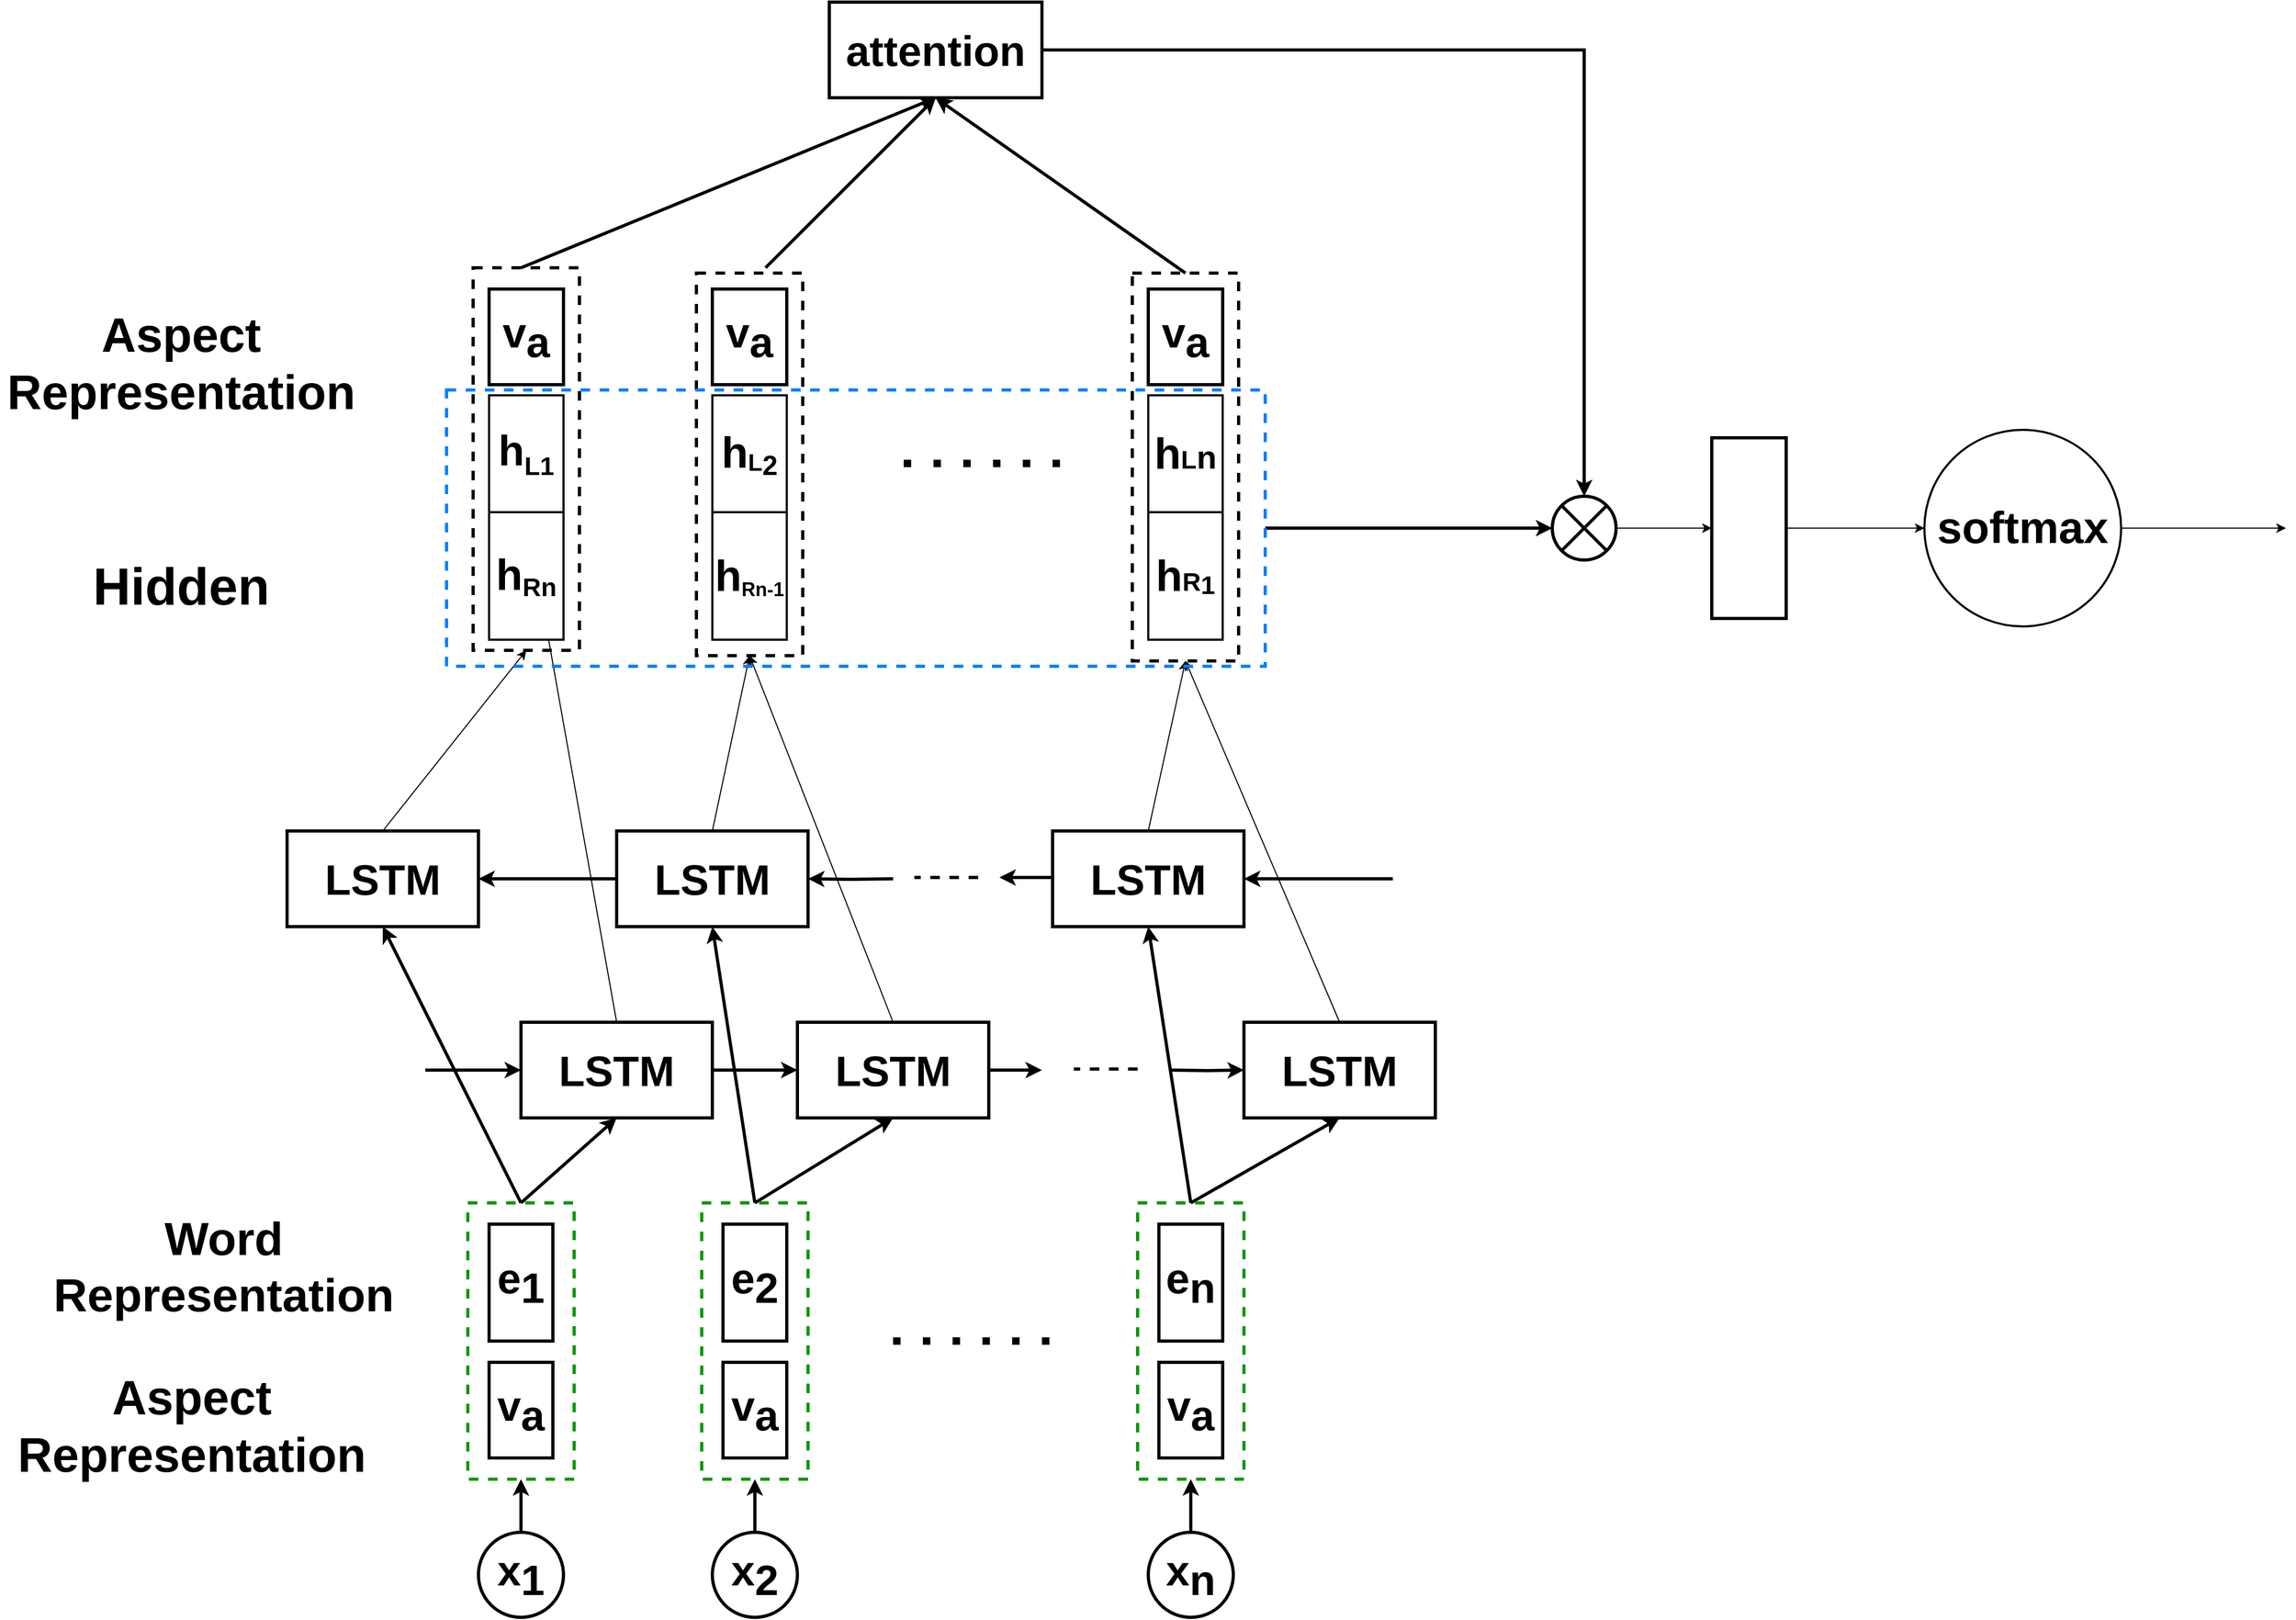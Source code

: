 <mxfile version="14.6.6" type="github">
  <diagram name="Page-1" id="12e1b939-464a-85fe-373e-61e167be1490">
    <mxGraphModel dx="2630" dy="1385" grid="1" gridSize="10" guides="1" tooltips="1" connect="1" arrows="1" fold="1" page="1" pageScale="1.5" pageWidth="2000" pageHeight="2000" background="#ffffff" math="0" shadow="0">
      <root>
        <mxCell id="0" />
        <mxCell id="1" parent="0" />
        <mxCell id="Ep_Ha3QmBGwPROYHMwhs-52" style="edgeStyle=none;rounded=0;orthogonalLoop=1;jettySize=auto;html=1;exitX=0.5;exitY=0;exitDx=0;exitDy=0;entryX=0.5;entryY=1;entryDx=0;entryDy=0;fontSize=40;strokeWidth=3;" parent="1" source="Ep_Ha3QmBGwPROYHMwhs-2" target="Ep_Ha3QmBGwPROYHMwhs-29" edge="1">
          <mxGeometry relative="1" as="geometry" />
        </mxCell>
        <mxCell id="Ep_Ha3QmBGwPROYHMwhs-2" value="x&lt;sub style=&quot;font-size: 40px;&quot;&gt;1&lt;/sub&gt;" style="ellipse;whiteSpace=wrap;html=1;aspect=fixed;fontSize=40;fontStyle=1;strokeWidth=3;" parent="1" vertex="1">
          <mxGeometry x="1180" y="2410" width="80" height="80" as="geometry" />
        </mxCell>
        <mxCell id="Ep_Ha3QmBGwPROYHMwhs-53" style="edgeStyle=none;rounded=0;orthogonalLoop=1;jettySize=auto;html=1;exitX=0.5;exitY=0;exitDx=0;exitDy=0;entryX=0.5;entryY=1;entryDx=0;entryDy=0;fontSize=40;strokeWidth=3;" parent="1" source="Ep_Ha3QmBGwPROYHMwhs-4" target="Ep_Ha3QmBGwPROYHMwhs-30" edge="1">
          <mxGeometry relative="1" as="geometry" />
        </mxCell>
        <mxCell id="Ep_Ha3QmBGwPROYHMwhs-4" value="x&lt;span style=&quot;font-size: 40px;&quot;&gt;&lt;sub style=&quot;font-size: 40px;&quot;&gt;2&lt;/sub&gt;&lt;/span&gt;" style="ellipse;whiteSpace=wrap;html=1;aspect=fixed;fontSize=40;fontStyle=1;strokeWidth=3;" parent="1" vertex="1">
          <mxGeometry x="1400" y="2410" width="80" height="80" as="geometry" />
        </mxCell>
        <mxCell id="Ep_Ha3QmBGwPROYHMwhs-54" style="edgeStyle=none;rounded=0;orthogonalLoop=1;jettySize=auto;html=1;exitX=0.5;exitY=0;exitDx=0;exitDy=0;entryX=0.5;entryY=1;entryDx=0;entryDy=0;fontSize=40;strokeWidth=3;" parent="1" source="Ep_Ha3QmBGwPROYHMwhs-5" target="Ep_Ha3QmBGwPROYHMwhs-31" edge="1">
          <mxGeometry relative="1" as="geometry" />
        </mxCell>
        <mxCell id="Ep_Ha3QmBGwPROYHMwhs-5" value="x&lt;span style=&quot;font-size: 40px;&quot;&gt;&lt;sub style=&quot;font-size: 40px;&quot;&gt;n&lt;/sub&gt;&lt;/span&gt;" style="ellipse;whiteSpace=wrap;html=1;aspect=fixed;fontSize=40;fontStyle=1;strokeWidth=3;" parent="1" vertex="1">
          <mxGeometry x="1810" y="2410" width="80" height="80" as="geometry" />
        </mxCell>
        <mxCell id="Ep_Ha3QmBGwPROYHMwhs-7" value="v&lt;sub style=&quot;font-size: 40px;&quot;&gt;a&lt;/sub&gt;" style="rounded=0;whiteSpace=wrap;html=1;fontSize=40;rotation=0;fontStyle=1;strokeWidth=3;" parent="1" vertex="1">
          <mxGeometry x="1190" y="2250" width="60" height="90" as="geometry" />
        </mxCell>
        <mxCell id="Ep_Ha3QmBGwPROYHMwhs-9" value="v&lt;sub style=&quot;font-size: 40px;&quot;&gt;a&lt;/sub&gt;" style="rounded=0;whiteSpace=wrap;html=1;fontSize=40;rotation=0;fontStyle=1;strokeWidth=3;" parent="1" vertex="1">
          <mxGeometry x="1820" y="2250" width="60" height="90" as="geometry" />
        </mxCell>
        <mxCell id="Ep_Ha3QmBGwPROYHMwhs-10" value="v&lt;sub style=&quot;font-size: 40px;&quot;&gt;a&lt;/sub&gt;" style="rounded=0;whiteSpace=wrap;html=1;fontSize=40;rotation=0;fontStyle=1;strokeWidth=3;" parent="1" vertex="1">
          <mxGeometry x="1410" y="2250" width="60" height="90" as="geometry" />
        </mxCell>
        <mxCell id="Ep_Ha3QmBGwPROYHMwhs-11" value="e&lt;sub style=&quot;font-size: 40px;&quot;&gt;2&lt;/sub&gt;" style="rounded=0;whiteSpace=wrap;html=1;fontSize=40;fontStyle=1;strokeWidth=3;" parent="1" vertex="1">
          <mxGeometry x="1410" y="2120" width="60" height="110" as="geometry" />
        </mxCell>
        <mxCell id="Ep_Ha3QmBGwPROYHMwhs-12" value="e&lt;sub style=&quot;font-size: 40px;&quot;&gt;1&lt;/sub&gt;" style="rounded=0;whiteSpace=wrap;html=1;fontSize=40;fontStyle=1;strokeWidth=3;" parent="1" vertex="1">
          <mxGeometry x="1190" y="2120" width="60" height="110" as="geometry" />
        </mxCell>
        <mxCell id="Ep_Ha3QmBGwPROYHMwhs-13" value="e&lt;sub style=&quot;font-size: 40px;&quot;&gt;n&lt;/sub&gt;" style="rounded=0;whiteSpace=wrap;html=1;fontSize=40;fontStyle=1;strokeWidth=3;" parent="1" vertex="1">
          <mxGeometry x="1820" y="2120" width="60" height="110" as="geometry" />
        </mxCell>
        <mxCell id="Ep_Ha3QmBGwPROYHMwhs-36" style="edgeStyle=orthogonalEdgeStyle;rounded=0;orthogonalLoop=1;jettySize=auto;html=1;exitX=1;exitY=0.5;exitDx=0;exitDy=0;entryX=0;entryY=0.5;entryDx=0;entryDy=0;fontSize=40;strokeWidth=3;" parent="1" source="Ep_Ha3QmBGwPROYHMwhs-14" target="Ep_Ha3QmBGwPROYHMwhs-15" edge="1">
          <mxGeometry relative="1" as="geometry" />
        </mxCell>
        <mxCell id="UC98J-h62rIzRezL53Y3-16" style="edgeStyle=none;rounded=0;orthogonalLoop=1;jettySize=auto;html=1;exitX=0.5;exitY=0;exitDx=0;exitDy=0;" edge="1" parent="1" source="Ep_Ha3QmBGwPROYHMwhs-14">
          <mxGeometry relative="1" as="geometry">
            <mxPoint x="1230" y="1480" as="targetPoint" />
          </mxGeometry>
        </mxCell>
        <mxCell id="Ep_Ha3QmBGwPROYHMwhs-14" value="LSTM" style="rounded=0;whiteSpace=wrap;html=1;fontSize=40;fontStyle=1;strokeWidth=3;" parent="1" vertex="1">
          <mxGeometry x="1220" y="1930" width="180" height="90" as="geometry" />
        </mxCell>
        <mxCell id="Ep_Ha3QmBGwPROYHMwhs-37" style="edgeStyle=orthogonalEdgeStyle;rounded=0;orthogonalLoop=1;jettySize=auto;html=1;entryX=0;entryY=0.5;entryDx=0;entryDy=0;fontSize=40;strokeWidth=3;" parent="1" target="Ep_Ha3QmBGwPROYHMwhs-16" edge="1">
          <mxGeometry relative="1" as="geometry">
            <mxPoint x="1830" y="1975" as="sourcePoint" />
          </mxGeometry>
        </mxCell>
        <mxCell id="UC98J-h62rIzRezL53Y3-18" style="edgeStyle=none;rounded=0;orthogonalLoop=1;jettySize=auto;html=1;exitX=0.5;exitY=0;exitDx=0;exitDy=0;entryX=0.5;entryY=1;entryDx=0;entryDy=0;" edge="1" parent="1" source="Ep_Ha3QmBGwPROYHMwhs-15" target="UC98J-h62rIzRezL53Y3-13">
          <mxGeometry relative="1" as="geometry" />
        </mxCell>
        <mxCell id="Ep_Ha3QmBGwPROYHMwhs-15" value="LSTM" style="rounded=0;whiteSpace=wrap;html=1;fontSize=40;fontStyle=1;strokeWidth=3;" parent="1" vertex="1">
          <mxGeometry x="1480" y="1930" width="180" height="90" as="geometry" />
        </mxCell>
        <mxCell id="UC98J-h62rIzRezL53Y3-20" style="edgeStyle=none;rounded=0;orthogonalLoop=1;jettySize=auto;html=1;exitX=0.5;exitY=0;exitDx=0;exitDy=0;entryX=0.5;entryY=1;entryDx=0;entryDy=0;" edge="1" parent="1" source="Ep_Ha3QmBGwPROYHMwhs-16" target="Ep_Ha3QmBGwPROYHMwhs-57">
          <mxGeometry relative="1" as="geometry">
            <mxPoint x="1850" y="1480" as="targetPoint" />
          </mxGeometry>
        </mxCell>
        <mxCell id="Ep_Ha3QmBGwPROYHMwhs-16" value="LSTM" style="rounded=0;whiteSpace=wrap;html=1;fontSize=40;fontStyle=1;strokeWidth=3;" parent="1" vertex="1">
          <mxGeometry x="1900" y="1930" width="180" height="90" as="geometry" />
        </mxCell>
        <mxCell id="UC98J-h62rIzRezL53Y3-15" style="edgeStyle=none;rounded=0;orthogonalLoop=1;jettySize=auto;html=1;exitX=0.5;exitY=0;exitDx=0;exitDy=0;entryX=0.5;entryY=1;entryDx=0;entryDy=0;" edge="1" parent="1" source="Ep_Ha3QmBGwPROYHMwhs-17" target="Ep_Ha3QmBGwPROYHMwhs-55">
          <mxGeometry relative="1" as="geometry" />
        </mxCell>
        <mxCell id="Ep_Ha3QmBGwPROYHMwhs-17" value="LSTM" style="rounded=0;whiteSpace=wrap;html=1;fontSize=40;fontStyle=1;strokeWidth=3;" parent="1" vertex="1">
          <mxGeometry x="1000" y="1750" width="180" height="90" as="geometry" />
        </mxCell>
        <mxCell id="Ep_Ha3QmBGwPROYHMwhs-42" style="edgeStyle=orthogonalEdgeStyle;rounded=0;orthogonalLoop=1;jettySize=auto;html=1;entryX=1;entryY=0.5;entryDx=0;entryDy=0;fontSize=40;exitX=0;exitY=0.5;exitDx=0;exitDy=0;strokeWidth=3;" parent="1" source="Ep_Ha3QmBGwPROYHMwhs-18" target="Ep_Ha3QmBGwPROYHMwhs-17" edge="1">
          <mxGeometry relative="1" as="geometry">
            <mxPoint x="1300" y="1795" as="sourcePoint" />
          </mxGeometry>
        </mxCell>
        <mxCell id="UC98J-h62rIzRezL53Y3-17" style="edgeStyle=none;rounded=0;orthogonalLoop=1;jettySize=auto;html=1;exitX=0.5;exitY=0;exitDx=0;exitDy=0;entryX=0.5;entryY=1;entryDx=0;entryDy=0;" edge="1" parent="1" source="Ep_Ha3QmBGwPROYHMwhs-18" target="UC98J-h62rIzRezL53Y3-13">
          <mxGeometry relative="1" as="geometry" />
        </mxCell>
        <mxCell id="Ep_Ha3QmBGwPROYHMwhs-18" value="LSTM" style="rounded=0;whiteSpace=wrap;html=1;fontSize=40;fontStyle=1;strokeWidth=3;" parent="1" vertex="1">
          <mxGeometry x="1310" y="1750" width="180" height="90" as="geometry" />
        </mxCell>
        <mxCell id="Ep_Ha3QmBGwPROYHMwhs-41" style="edgeStyle=orthogonalEdgeStyle;rounded=0;orthogonalLoop=1;jettySize=auto;html=1;entryX=1;entryY=0.5;entryDx=0;entryDy=0;fontSize=40;strokeWidth=3;" parent="1" target="Ep_Ha3QmBGwPROYHMwhs-18" edge="1">
          <mxGeometry relative="1" as="geometry">
            <mxPoint x="1570" y="1795" as="sourcePoint" />
          </mxGeometry>
        </mxCell>
        <mxCell id="UC98J-h62rIzRezL53Y3-19" style="edgeStyle=none;rounded=0;orthogonalLoop=1;jettySize=auto;html=1;exitX=0.5;exitY=0;exitDx=0;exitDy=0;entryX=0.5;entryY=1;entryDx=0;entryDy=0;" edge="1" parent="1" source="Ep_Ha3QmBGwPROYHMwhs-19" target="Ep_Ha3QmBGwPROYHMwhs-57">
          <mxGeometry relative="1" as="geometry" />
        </mxCell>
        <mxCell id="Ep_Ha3QmBGwPROYHMwhs-19" value="LSTM" style="rounded=0;whiteSpace=wrap;html=1;fontSize=40;fontStyle=1;strokeWidth=3;" parent="1" vertex="1">
          <mxGeometry x="1720" y="1750" width="180" height="90" as="geometry" />
        </mxCell>
        <mxCell id="Ep_Ha3QmBGwPROYHMwhs-20" value="v&lt;sub style=&quot;font-size: 40px;&quot;&gt;a&lt;/sub&gt;" style="rounded=0;whiteSpace=wrap;html=1;fontSize=40;rotation=0;fontStyle=1;strokeWidth=3;" parent="1" vertex="1">
          <mxGeometry x="1190" y="1240" width="70" height="90" as="geometry" />
        </mxCell>
        <mxCell id="Ep_Ha3QmBGwPROYHMwhs-21" value="v&lt;sub style=&quot;font-size: 40px;&quot;&gt;a&lt;/sub&gt;" style="rounded=0;whiteSpace=wrap;html=1;fontSize=40;rotation=0;fontStyle=1;strokeWidth=3;" parent="1" vertex="1">
          <mxGeometry x="1810" y="1240" width="70" height="90" as="geometry" />
        </mxCell>
        <mxCell id="Ep_Ha3QmBGwPROYHMwhs-22" value="v&lt;sub style=&quot;font-size: 40px;&quot;&gt;a&lt;/sub&gt;" style="rounded=0;whiteSpace=wrap;html=1;fontSize=40;rotation=0;fontStyle=1;strokeWidth=3;" parent="1" vertex="1">
          <mxGeometry x="1400" y="1240" width="70" height="90" as="geometry" />
        </mxCell>
        <mxCell id="Ep_Ha3QmBGwPROYHMwhs-24" value="h&lt;sub&gt;&lt;font style=&quot;font-size: 24px&quot;&gt;L1&lt;/font&gt;&lt;/sub&gt;" style="rounded=0;whiteSpace=wrap;html=1;fontSize=40;fontStyle=1;strokeWidth=2;" parent="1" vertex="1">
          <mxGeometry x="1190" y="1340" width="70" height="110" as="geometry" />
        </mxCell>
        <mxCell id="Ep_Ha3QmBGwPROYHMwhs-64" style="edgeStyle=orthogonalEdgeStyle;rounded=0;orthogonalLoop=1;jettySize=auto;html=1;exitX=1;exitY=0.5;exitDx=0;exitDy=0;entryX=0.5;entryY=0;entryDx=0;entryDy=0;entryPerimeter=0;fontSize=40;strokeWidth=3;" parent="1" source="Ep_Ha3QmBGwPROYHMwhs-26" target="Ep_Ha3QmBGwPROYHMwhs-27" edge="1">
          <mxGeometry relative="1" as="geometry" />
        </mxCell>
        <mxCell id="Ep_Ha3QmBGwPROYHMwhs-26" value="&lt;font style=&quot;font-size: 40px;&quot;&gt;attention&lt;/font&gt;" style="rounded=0;whiteSpace=wrap;html=1;fontSize=40;fontStyle=1;strokeWidth=3;" parent="1" vertex="1">
          <mxGeometry x="1510" y="970" width="200" height="90" as="geometry" />
        </mxCell>
        <mxCell id="UC98J-h62rIzRezL53Y3-22" style="edgeStyle=none;rounded=0;orthogonalLoop=1;jettySize=auto;html=1;exitX=1;exitY=0.5;exitDx=0;exitDy=0;exitPerimeter=0;entryX=0;entryY=0.5;entryDx=0;entryDy=0;" edge="1" parent="1" source="Ep_Ha3QmBGwPROYHMwhs-27" target="Ep_Ha3QmBGwPROYHMwhs-28">
          <mxGeometry relative="1" as="geometry" />
        </mxCell>
        <mxCell id="Ep_Ha3QmBGwPROYHMwhs-27" value="" style="verticalLabelPosition=bottom;verticalAlign=top;html=1;shape=mxgraph.flowchart.or;fontSize=40;strokeWidth=3;" parent="1" vertex="1">
          <mxGeometry x="2190" y="1435" width="60" height="60" as="geometry" />
        </mxCell>
        <mxCell id="UC98J-h62rIzRezL53Y3-24" style="edgeStyle=none;rounded=0;orthogonalLoop=1;jettySize=auto;html=1;exitX=1;exitY=0.5;exitDx=0;exitDy=0;entryX=0;entryY=0.5;entryDx=0;entryDy=0;" edge="1" parent="1" source="Ep_Ha3QmBGwPROYHMwhs-28" target="UC98J-h62rIzRezL53Y3-23">
          <mxGeometry relative="1" as="geometry" />
        </mxCell>
        <mxCell id="Ep_Ha3QmBGwPROYHMwhs-28" value="" style="rounded=0;whiteSpace=wrap;html=1;fontSize=40;strokeWidth=3;" parent="1" vertex="1">
          <mxGeometry x="2340" y="1380" width="70" height="170" as="geometry" />
        </mxCell>
        <mxCell id="Ep_Ha3QmBGwPROYHMwhs-34" style="rounded=0;orthogonalLoop=1;jettySize=auto;html=1;exitX=0.5;exitY=0;exitDx=0;exitDy=0;entryX=0.5;entryY=1;entryDx=0;entryDy=0;fontSize=40;strokeWidth=3;" parent="1" source="Ep_Ha3QmBGwPROYHMwhs-29" target="Ep_Ha3QmBGwPROYHMwhs-14" edge="1">
          <mxGeometry relative="1" as="geometry" />
        </mxCell>
        <mxCell id="Ep_Ha3QmBGwPROYHMwhs-35" style="rounded=0;orthogonalLoop=1;jettySize=auto;html=1;exitX=0.5;exitY=0;exitDx=0;exitDy=0;entryX=0.5;entryY=1;entryDx=0;entryDy=0;fontSize=40;strokeWidth=3;" parent="1" source="Ep_Ha3QmBGwPROYHMwhs-29" target="Ep_Ha3QmBGwPROYHMwhs-17" edge="1">
          <mxGeometry relative="1" as="geometry" />
        </mxCell>
        <mxCell id="Ep_Ha3QmBGwPROYHMwhs-29" value="" style="rounded=0;whiteSpace=wrap;html=1;fontSize=40;textOpacity=0;fillColor=none;dashed=1;strokeWidth=3;strokeColor=#009900;" parent="1" vertex="1">
          <mxGeometry x="1170" y="2100" width="100" height="260" as="geometry" />
        </mxCell>
        <mxCell id="Ep_Ha3QmBGwPROYHMwhs-38" style="rounded=0;orthogonalLoop=1;jettySize=auto;html=1;exitX=0.5;exitY=0;exitDx=0;exitDy=0;entryX=0.5;entryY=1;entryDx=0;entryDy=0;fontSize=40;strokeWidth=3;" parent="1" source="Ep_Ha3QmBGwPROYHMwhs-30" target="Ep_Ha3QmBGwPROYHMwhs-15" edge="1">
          <mxGeometry relative="1" as="geometry" />
        </mxCell>
        <mxCell id="Ep_Ha3QmBGwPROYHMwhs-71" style="rounded=0;orthogonalLoop=1;jettySize=auto;html=1;exitX=0.5;exitY=0;exitDx=0;exitDy=0;entryX=0.5;entryY=1;entryDx=0;entryDy=0;fontSize=40;strokeWidth=3;" parent="1" source="Ep_Ha3QmBGwPROYHMwhs-30" target="Ep_Ha3QmBGwPROYHMwhs-18" edge="1">
          <mxGeometry relative="1" as="geometry" />
        </mxCell>
        <mxCell id="Ep_Ha3QmBGwPROYHMwhs-30" value="" style="rounded=0;whiteSpace=wrap;html=1;fontSize=40;textOpacity=0;fillColor=none;dashed=1;strokeWidth=3;strokeColor=#009900;" parent="1" vertex="1">
          <mxGeometry x="1390" y="2100" width="100" height="260" as="geometry" />
        </mxCell>
        <mxCell id="Ep_Ha3QmBGwPROYHMwhs-39" style="rounded=0;orthogonalLoop=1;jettySize=auto;html=1;exitX=0.5;exitY=0;exitDx=0;exitDy=0;entryX=0.5;entryY=1;entryDx=0;entryDy=0;fontSize=40;strokeWidth=3;" parent="1" source="Ep_Ha3QmBGwPROYHMwhs-31" target="Ep_Ha3QmBGwPROYHMwhs-16" edge="1">
          <mxGeometry relative="1" as="geometry" />
        </mxCell>
        <mxCell id="Ep_Ha3QmBGwPROYHMwhs-40" style="rounded=0;orthogonalLoop=1;jettySize=auto;html=1;exitX=0.5;exitY=0;exitDx=0;exitDy=0;entryX=0.5;entryY=1;entryDx=0;entryDy=0;fontSize=40;strokeWidth=3;" parent="1" source="Ep_Ha3QmBGwPROYHMwhs-31" target="Ep_Ha3QmBGwPROYHMwhs-19" edge="1">
          <mxGeometry relative="1" as="geometry" />
        </mxCell>
        <mxCell id="Ep_Ha3QmBGwPROYHMwhs-31" value="" style="rounded=0;whiteSpace=wrap;html=1;fontSize=40;textOpacity=0;fillColor=none;dashed=1;strokeWidth=3;strokeColor=#009900;" parent="1" vertex="1">
          <mxGeometry x="1800" y="2100" width="100" height="260" as="geometry" />
        </mxCell>
        <mxCell id="Ep_Ha3QmBGwPROYHMwhs-48" value="" style="endArrow=classic;html=1;fontSize=40;entryX=1;entryY=0.5;entryDx=0;entryDy=0;strokeWidth=3;" parent="1" target="Ep_Ha3QmBGwPROYHMwhs-19" edge="1">
          <mxGeometry width="50" height="50" relative="1" as="geometry">
            <mxPoint x="2040" y="1795" as="sourcePoint" />
            <mxPoint x="1750" y="2020" as="targetPoint" />
          </mxGeometry>
        </mxCell>
        <mxCell id="Ep_Ha3QmBGwPROYHMwhs-50" value="" style="endArrow=classic;html=1;fontSize=40;entryX=0;entryY=0.5;entryDx=0;entryDy=0;strokeWidth=3;" parent="1" target="Ep_Ha3QmBGwPROYHMwhs-14" edge="1">
          <mxGeometry width="50" height="50" relative="1" as="geometry">
            <mxPoint x="1130" y="1975" as="sourcePoint" />
            <mxPoint x="1020" y="1990" as="targetPoint" />
          </mxGeometry>
        </mxCell>
        <mxCell id="Ep_Ha3QmBGwPROYHMwhs-61" style="edgeStyle=none;rounded=0;orthogonalLoop=1;jettySize=auto;html=1;exitX=0.5;exitY=0;exitDx=0;exitDy=0;entryX=0.5;entryY=1;entryDx=0;entryDy=0;fontSize=40;strokeWidth=3;" parent="1" target="Ep_Ha3QmBGwPROYHMwhs-26" edge="1">
          <mxGeometry relative="1" as="geometry">
            <mxPoint x="1220" y="1220" as="sourcePoint" />
          </mxGeometry>
        </mxCell>
        <mxCell id="Ep_Ha3QmBGwPROYHMwhs-55" value="" style="rounded=0;whiteSpace=wrap;html=1;dashed=1;fontSize=40;strokeWidth=3;fillColor=none;" parent="1" vertex="1">
          <mxGeometry x="1175" y="1220" width="100" height="360" as="geometry" />
        </mxCell>
        <mxCell id="Ep_Ha3QmBGwPROYHMwhs-62" style="edgeStyle=none;rounded=0;orthogonalLoop=1;jettySize=auto;html=1;fontSize=40;strokeWidth=3;" parent="1" edge="1">
          <mxGeometry relative="1" as="geometry">
            <mxPoint x="1610" y="1060" as="targetPoint" />
            <mxPoint x="1450" y="1220" as="sourcePoint" />
          </mxGeometry>
        </mxCell>
        <mxCell id="Ep_Ha3QmBGwPROYHMwhs-63" style="edgeStyle=none;rounded=0;orthogonalLoop=1;jettySize=auto;html=1;fontSize=40;strokeWidth=3;exitX=0.5;exitY=0;exitDx=0;exitDy=0;" parent="1" source="Ep_Ha3QmBGwPROYHMwhs-57" edge="1">
          <mxGeometry relative="1" as="geometry">
            <mxPoint x="1610" y="1060" as="targetPoint" />
            <mxPoint x="1860" y="1220" as="sourcePoint" />
          </mxGeometry>
        </mxCell>
        <mxCell id="Ep_Ha3QmBGwPROYHMwhs-57" value="" style="rounded=0;whiteSpace=wrap;html=1;dashed=1;fontSize=40;strokeWidth=3;fillColor=none;" parent="1" vertex="1">
          <mxGeometry x="1795" y="1225" width="100" height="365" as="geometry" />
        </mxCell>
        <mxCell id="Ep_Ha3QmBGwPROYHMwhs-66" style="edgeStyle=orthogonalEdgeStyle;rounded=0;orthogonalLoop=1;jettySize=auto;html=1;exitX=1;exitY=0.5;exitDx=0;exitDy=0;entryX=0;entryY=0.5;entryDx=0;entryDy=0;entryPerimeter=0;fontSize=40;strokeWidth=3;" parent="1" source="UC98J-h62rIzRezL53Y3-21" target="Ep_Ha3QmBGwPROYHMwhs-27" edge="1">
          <mxGeometry relative="1" as="geometry">
            <mxPoint x="1930" y="1405" as="sourcePoint" />
            <Array as="points">
              <mxPoint x="2190" y="1465" />
            </Array>
          </mxGeometry>
        </mxCell>
        <mxCell id="Ep_Ha3QmBGwPROYHMwhs-67" value="" style="endArrow=classic;html=1;fontSize=40;strokeWidth=3;" parent="1" edge="1">
          <mxGeometry width="50" height="50" relative="1" as="geometry">
            <mxPoint x="1720" y="1793.75" as="sourcePoint" />
            <mxPoint x="1670" y="1793.75" as="targetPoint" />
          </mxGeometry>
        </mxCell>
        <mxCell id="Ep_Ha3QmBGwPROYHMwhs-68" value="" style="endArrow=none;dashed=1;html=1;fontSize=40;strokeWidth=3;" parent="1" edge="1">
          <mxGeometry width="50" height="50" relative="1" as="geometry">
            <mxPoint x="1650" y="1793.75" as="sourcePoint" />
            <mxPoint x="1590" y="1793.75" as="targetPoint" />
          </mxGeometry>
        </mxCell>
        <mxCell id="Ep_Ha3QmBGwPROYHMwhs-69" value="" style="endArrow=none;dashed=1;html=1;fontSize=40;strokeWidth=3;" parent="1" edge="1">
          <mxGeometry width="50" height="50" relative="1" as="geometry">
            <mxPoint x="1800" y="1974" as="sourcePoint" />
            <mxPoint x="1740" y="1974" as="targetPoint" />
          </mxGeometry>
        </mxCell>
        <mxCell id="Ep_Ha3QmBGwPROYHMwhs-70" value="" style="endArrow=classic;html=1;fontSize=40;strokeWidth=3;exitX=1;exitY=0.5;exitDx=0;exitDy=0;" parent="1" source="Ep_Ha3QmBGwPROYHMwhs-15" edge="1">
          <mxGeometry width="50" height="50" relative="1" as="geometry">
            <mxPoint x="1700" y="2070" as="sourcePoint" />
            <mxPoint x="1710" y="1975" as="targetPoint" />
          </mxGeometry>
        </mxCell>
        <mxCell id="Ep_Ha3QmBGwPROYHMwhs-72" value="" style="endArrow=none;dashed=1;html=1;dashPattern=1 3;strokeWidth=7;fontSize=40;" parent="1" edge="1">
          <mxGeometry width="50" height="50" relative="1" as="geometry">
            <mxPoint x="1570" y="2230" as="sourcePoint" />
            <mxPoint x="1730" y="2230" as="targetPoint" />
          </mxGeometry>
        </mxCell>
        <mxCell id="Ep_Ha3QmBGwPROYHMwhs-73" value="" style="endArrow=none;dashed=1;html=1;dashPattern=1 3;strokeWidth=7;fontSize=40;" parent="1" edge="1">
          <mxGeometry width="50" height="50" relative="1" as="geometry">
            <mxPoint x="1580" y="1404.17" as="sourcePoint" />
            <mxPoint x="1740" y="1404.17" as="targetPoint" />
          </mxGeometry>
        </mxCell>
        <mxCell id="Ep_Ha3QmBGwPROYHMwhs-75" value="&lt;font style=&quot;font-size: 49px&quot;&gt;&lt;b&gt;Hidden&lt;/b&gt;&lt;/font&gt;" style="text;html=1;align=center;verticalAlign=middle;resizable=0;points=[];autosize=1;strokeColor=none;fontSize=40;" parent="1" vertex="1">
          <mxGeometry x="810" y="1490" width="180" height="60" as="geometry" />
        </mxCell>
        <mxCell id="Ep_Ha3QmBGwPROYHMwhs-76" value="&lt;font style=&quot;font-size: 45px&quot;&gt;&lt;b&gt;Aspect&lt;br&gt;Representation&lt;/b&gt;&lt;/font&gt;" style="text;html=1;align=center;verticalAlign=middle;resizable=0;points=[];autosize=1;strokeColor=none;fontSize=40;" parent="1" vertex="1">
          <mxGeometry x="730" y="1260" width="340" height="100" as="geometry" />
        </mxCell>
        <mxCell id="Ep_Ha3QmBGwPROYHMwhs-77" value="&lt;b style=&quot;font-size: 45px&quot;&gt;Aspect&lt;br&gt;Representation&lt;/b&gt;" style="text;html=1;align=center;verticalAlign=middle;resizable=0;points=[];autosize=1;strokeColor=none;fontSize=40;" parent="1" vertex="1">
          <mxGeometry x="740" y="2260" width="340" height="100" as="geometry" />
        </mxCell>
        <mxCell id="Ep_Ha3QmBGwPROYHMwhs-78" value="&lt;b style=&quot;font-size: 44px&quot;&gt;Word&lt;br&gt;Representation&lt;/b&gt;" style="text;html=1;align=center;verticalAlign=middle;resizable=0;points=[];autosize=1;strokeColor=none;fontSize=40;" parent="1" vertex="1">
          <mxGeometry x="770" y="2110" width="340" height="100" as="geometry" />
        </mxCell>
        <mxCell id="UC98J-h62rIzRezL53Y3-4" value="&lt;font&gt;&lt;span style=&quot;font-size: 24px&quot;&gt;&lt;span style=&quot;font-size: 41px&quot;&gt;h&lt;/span&gt;&lt;sub&gt;&lt;font style=&quot;font-size: 24px&quot;&gt;R&lt;/font&gt;&lt;font style=&quot;font-size: 24px&quot;&gt;n&lt;/font&gt;&lt;/sub&gt;&lt;/span&gt;&lt;/font&gt;" style="rounded=0;whiteSpace=wrap;html=1;strokeWidth=2;fontStyle=1" vertex="1" parent="1">
          <mxGeometry x="1190" y="1450" width="70" height="120" as="geometry" />
        </mxCell>
        <mxCell id="UC98J-h62rIzRezL53Y3-6" value="&lt;font&gt;&lt;span&gt;&lt;span style=&quot;font-size: 41px&quot;&gt;h&lt;/span&gt;&lt;sub&gt;&lt;font style=&quot;font-size: 22px&quot;&gt;L&lt;/font&gt;&lt;/sub&gt;&lt;span style=&quot;font-size: 30.833px&quot;&gt;&lt;sub&gt;2&lt;/sub&gt;&lt;/span&gt;&lt;/span&gt;&lt;/font&gt;" style="rounded=0;whiteSpace=wrap;html=1;strokeWidth=2;fontStyle=1" vertex="1" parent="1">
          <mxGeometry x="1400" y="1340" width="70" height="110" as="geometry" />
        </mxCell>
        <mxCell id="UC98J-h62rIzRezL53Y3-7" value="&lt;font&gt;&lt;span&gt;&lt;span style=&quot;font-size: 41px&quot;&gt;h&lt;/span&gt;&lt;font style=&quot;font-size: 24px&quot;&gt;L&lt;/font&gt;&lt;span style=&quot;font-size: 30.833px&quot;&gt;n&lt;/span&gt;&lt;/span&gt;&lt;/font&gt;" style="rounded=0;whiteSpace=wrap;html=1;strokeWidth=2;fontStyle=1" vertex="1" parent="1">
          <mxGeometry x="1810" y="1340" width="70" height="110" as="geometry" />
        </mxCell>
        <mxCell id="UC98J-h62rIzRezL53Y3-8" value="&lt;font&gt;&lt;span&gt;&lt;span style=&quot;font-size: 41px&quot;&gt;h&lt;/span&gt;&lt;font style=&quot;font-size: 24px&quot;&gt;R&lt;/font&gt;&lt;sub&gt;&lt;font style=&quot;font-size: 24px&quot;&gt;1&lt;/font&gt;&lt;/sub&gt;&lt;/span&gt;&lt;/font&gt;" style="rounded=0;whiteSpace=wrap;html=1;strokeWidth=2;fontStyle=1" vertex="1" parent="1">
          <mxGeometry x="1810" y="1450" width="70" height="120" as="geometry" />
        </mxCell>
        <mxCell id="UC98J-h62rIzRezL53Y3-10" value="&lt;font&gt;&lt;span style=&quot;font-size: 18px&quot;&gt;&lt;span style=&quot;font-size: 41px&quot;&gt;h&lt;/span&gt;&lt;sub&gt;&lt;font style=&quot;font-size: 18px&quot;&gt;R&lt;/font&gt;&lt;font style=&quot;font-size: 18px&quot;&gt;n-1&lt;/font&gt;&lt;/sub&gt;&lt;/span&gt;&lt;/font&gt;" style="rounded=0;whiteSpace=wrap;html=1;strokeWidth=2;fontStyle=1" vertex="1" parent="1">
          <mxGeometry x="1400" y="1450" width="70" height="120" as="geometry" />
        </mxCell>
        <mxCell id="UC98J-h62rIzRezL53Y3-13" value="" style="rounded=0;whiteSpace=wrap;html=1;dashed=1;fontSize=40;strokeWidth=3;fillColor=none;" vertex="1" parent="1">
          <mxGeometry x="1385" y="1225" width="100" height="360" as="geometry" />
        </mxCell>
        <mxCell id="UC98J-h62rIzRezL53Y3-21" value="" style="rounded=0;whiteSpace=wrap;html=1;dashed=1;fontSize=40;strokeWidth=3;fillColor=none;strokeColor=#007FFF;" vertex="1" parent="1">
          <mxGeometry x="1150" y="1335" width="770" height="260" as="geometry" />
        </mxCell>
        <mxCell id="UC98J-h62rIzRezL53Y3-25" style="edgeStyle=none;rounded=0;orthogonalLoop=1;jettySize=auto;html=1;exitX=1;exitY=0.5;exitDx=0;exitDy=0;" edge="1" parent="1" source="UC98J-h62rIzRezL53Y3-23">
          <mxGeometry relative="1" as="geometry">
            <mxPoint x="2880" y="1465" as="targetPoint" />
          </mxGeometry>
        </mxCell>
        <mxCell id="UC98J-h62rIzRezL53Y3-23" value="&lt;font style=&quot;font-size: 42px&quot;&gt;&lt;b&gt;softmax&lt;/b&gt;&lt;/font&gt;" style="ellipse;whiteSpace=wrap;html=1;aspect=fixed;strokeWidth=2;fillColor=none;" vertex="1" parent="1">
          <mxGeometry x="2540" y="1372.5" width="185" height="185" as="geometry" />
        </mxCell>
      </root>
    </mxGraphModel>
  </diagram>
</mxfile>
